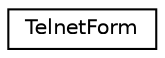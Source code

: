 digraph "Graphical Class Hierarchy"
{
  edge [fontname="Helvetica",fontsize="10",labelfontname="Helvetica",labelfontsize="10"];
  node [fontname="Helvetica",fontsize="10",shape=record];
  rankdir="LR";
  Node1 [label="TelnetForm",height=0.2,width=0.4,color="black", fillcolor="white", style="filled",URL="$class_telnet_form.html"];
}
